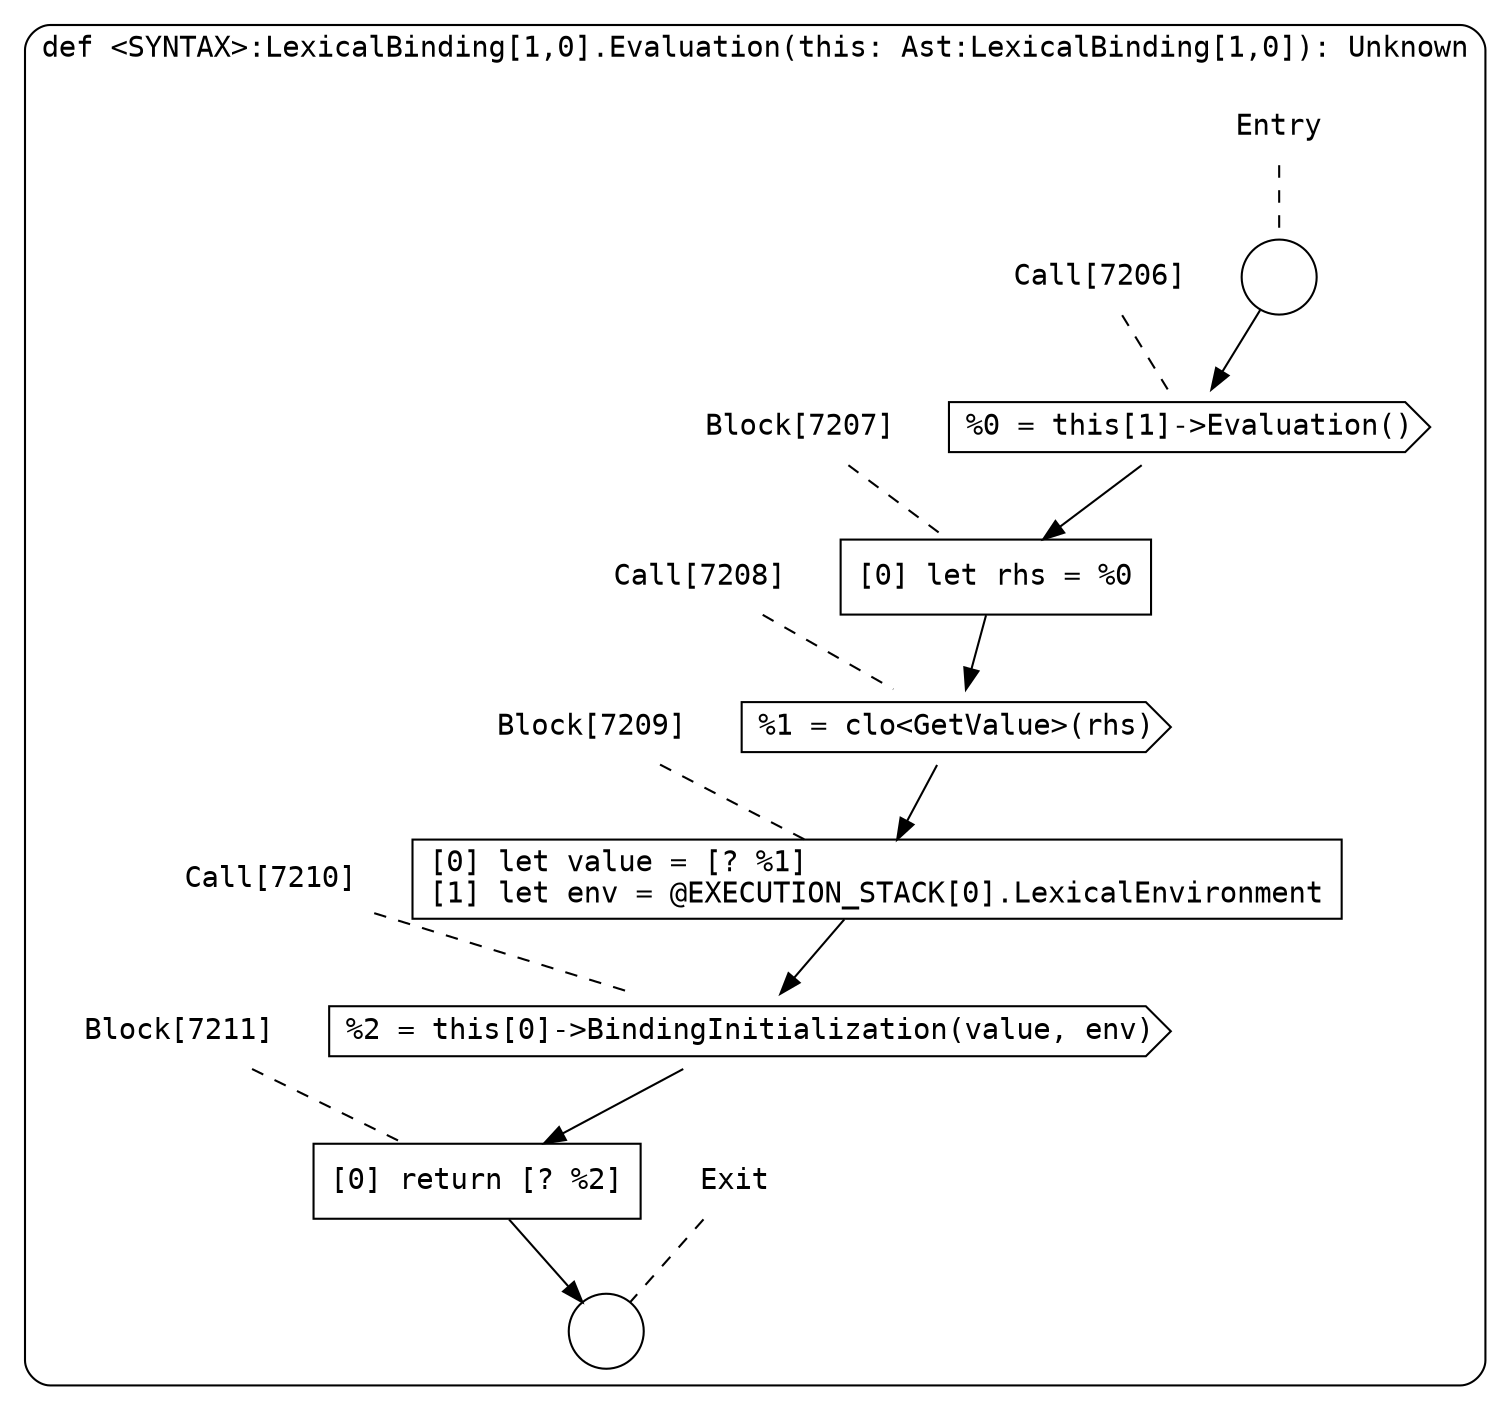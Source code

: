 digraph {
  graph [fontname = "Consolas"]
  node [fontname = "Consolas"]
  edge [fontname = "Consolas"]
  subgraph cluster1390 {
    label = "def <SYNTAX>:LexicalBinding[1,0].Evaluation(this: Ast:LexicalBinding[1,0]): Unknown"
    style = rounded
    cluster1390_entry_name [shape=none, label=<<font color="black">Entry</font>>]
    cluster1390_entry_name -> cluster1390_entry [arrowhead=none, color="black", style=dashed]
    cluster1390_entry [shape=circle label=" " color="black" fillcolor="white" style=filled]
    cluster1390_entry -> node7206 [color="black"]
    cluster1390_exit_name [shape=none, label=<<font color="black">Exit</font>>]
    cluster1390_exit_name -> cluster1390_exit [arrowhead=none, color="black", style=dashed]
    cluster1390_exit [shape=circle label=" " color="black" fillcolor="white" style=filled]
    node7206_name [shape=none, label=<<font color="black">Call[7206]</font>>]
    node7206_name -> node7206 [arrowhead=none, color="black", style=dashed]
    node7206 [shape=cds, label=<<font color="black">%0 = this[1]-&gt;Evaluation()</font>> color="black" fillcolor="white", style=filled]
    node7206 -> node7207 [color="black"]
    node7207_name [shape=none, label=<<font color="black">Block[7207]</font>>]
    node7207_name -> node7207 [arrowhead=none, color="black", style=dashed]
    node7207 [shape=box, label=<<font color="black">[0] let rhs = %0<BR ALIGN="LEFT"/></font>> color="black" fillcolor="white", style=filled]
    node7207 -> node7208 [color="black"]
    node7208_name [shape=none, label=<<font color="black">Call[7208]</font>>]
    node7208_name -> node7208 [arrowhead=none, color="black", style=dashed]
    node7208 [shape=cds, label=<<font color="black">%1 = clo&lt;GetValue&gt;(rhs)</font>> color="black" fillcolor="white", style=filled]
    node7208 -> node7209 [color="black"]
    node7209_name [shape=none, label=<<font color="black">Block[7209]</font>>]
    node7209_name -> node7209 [arrowhead=none, color="black", style=dashed]
    node7209 [shape=box, label=<<font color="black">[0] let value = [? %1]<BR ALIGN="LEFT"/>[1] let env = @EXECUTION_STACK[0].LexicalEnvironment<BR ALIGN="LEFT"/></font>> color="black" fillcolor="white", style=filled]
    node7209 -> node7210 [color="black"]
    node7210_name [shape=none, label=<<font color="black">Call[7210]</font>>]
    node7210_name -> node7210 [arrowhead=none, color="black", style=dashed]
    node7210 [shape=cds, label=<<font color="black">%2 = this[0]-&gt;BindingInitialization(value, env)</font>> color="black" fillcolor="white", style=filled]
    node7210 -> node7211 [color="black"]
    node7211_name [shape=none, label=<<font color="black">Block[7211]</font>>]
    node7211_name -> node7211 [arrowhead=none, color="black", style=dashed]
    node7211 [shape=box, label=<<font color="black">[0] return [? %2]<BR ALIGN="LEFT"/></font>> color="black" fillcolor="white", style=filled]
    node7211 -> cluster1390_exit [color="black"]
  }
}